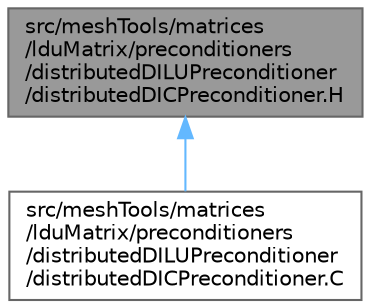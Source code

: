 digraph "src/meshTools/matrices/lduMatrix/preconditioners/distributedDILUPreconditioner/distributedDICPreconditioner.H"
{
 // LATEX_PDF_SIZE
  bgcolor="transparent";
  edge [fontname=Helvetica,fontsize=10,labelfontname=Helvetica,labelfontsize=10];
  node [fontname=Helvetica,fontsize=10,shape=box,height=0.2,width=0.4];
  Node1 [id="Node000001",label="src/meshTools/matrices\l/lduMatrix/preconditioners\l/distributedDILUPreconditioner\l/distributedDICPreconditioner.H",height=0.2,width=0.4,color="gray40", fillcolor="grey60", style="filled", fontcolor="black",tooltip=" "];
  Node1 -> Node2 [id="edge1_Node000001_Node000002",dir="back",color="steelblue1",style="solid",tooltip=" "];
  Node2 [id="Node000002",label="src/meshTools/matrices\l/lduMatrix/preconditioners\l/distributedDILUPreconditioner\l/distributedDICPreconditioner.C",height=0.2,width=0.4,color="grey40", fillcolor="white", style="filled",URL="$distributedDICPreconditioner_8C.html",tooltip=" "];
}
